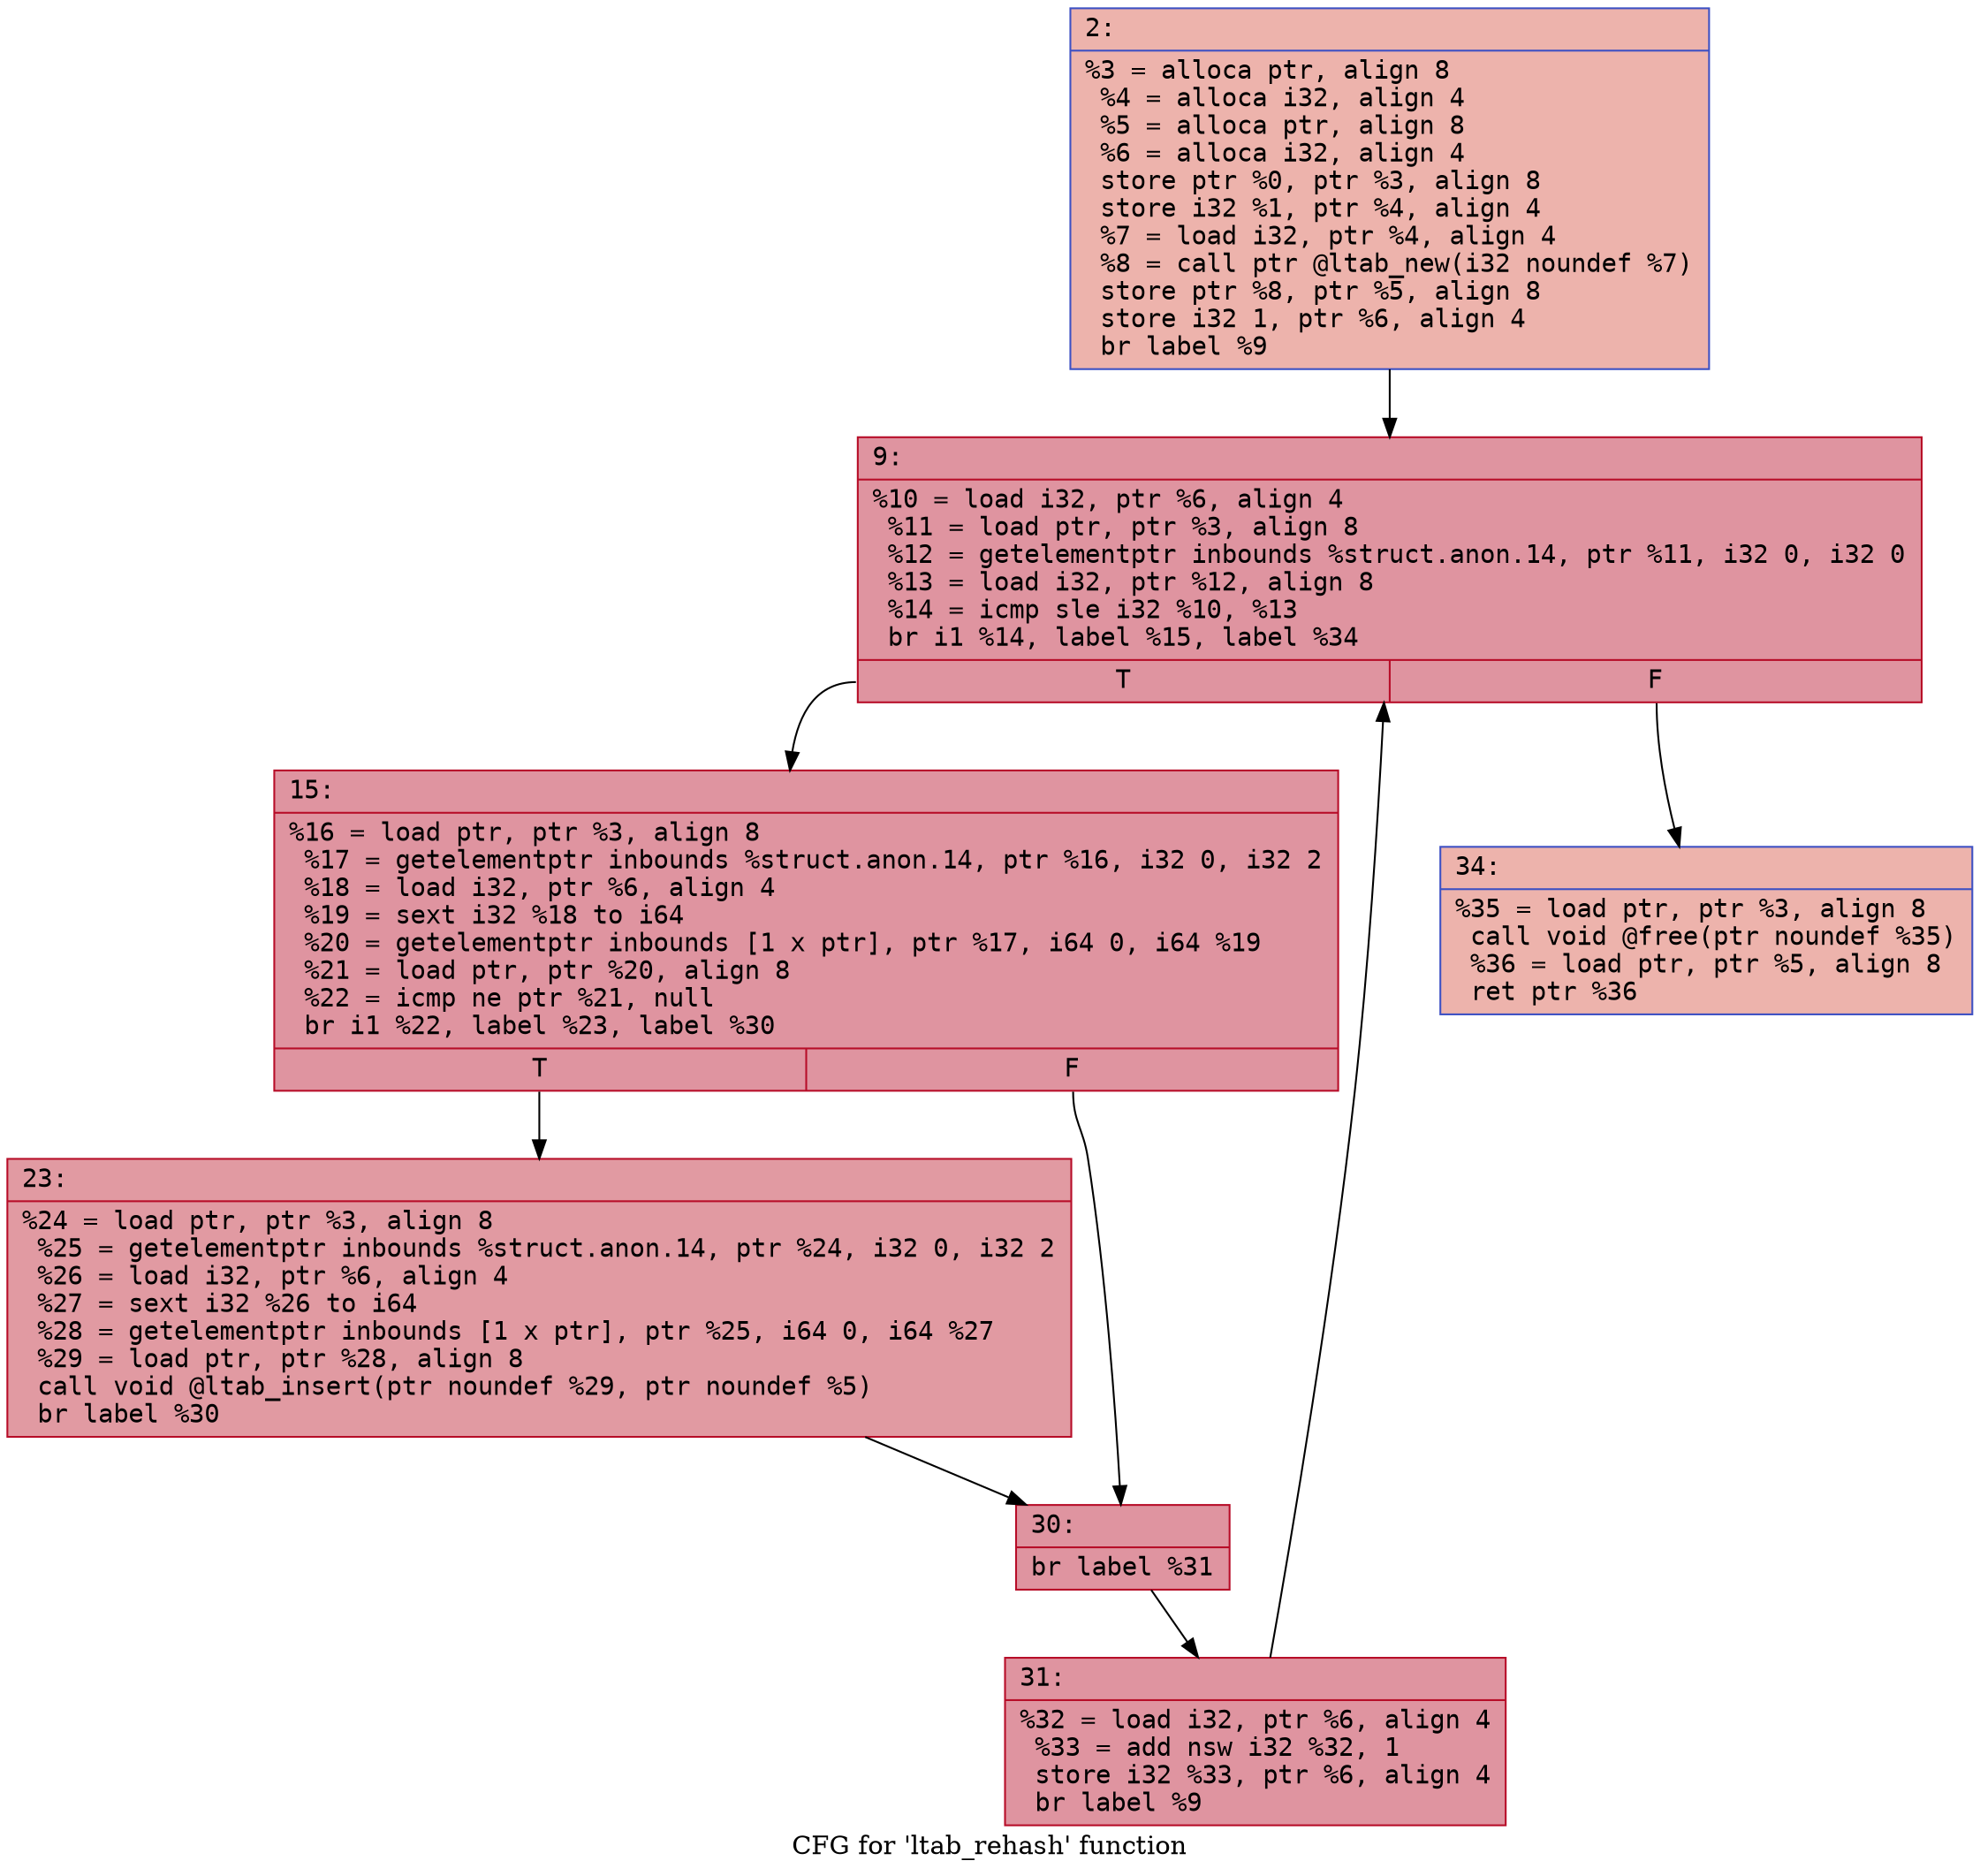digraph "CFG for 'ltab_rehash' function" {
	label="CFG for 'ltab_rehash' function";

	Node0x60000218c960 [shape=record,color="#3d50c3ff", style=filled, fillcolor="#d6524470" fontname="Courier",label="{2:\l|  %3 = alloca ptr, align 8\l  %4 = alloca i32, align 4\l  %5 = alloca ptr, align 8\l  %6 = alloca i32, align 4\l  store ptr %0, ptr %3, align 8\l  store i32 %1, ptr %4, align 4\l  %7 = load i32, ptr %4, align 4\l  %8 = call ptr @ltab_new(i32 noundef %7)\l  store ptr %8, ptr %5, align 8\l  store i32 1, ptr %6, align 4\l  br label %9\l}"];
	Node0x60000218c960 -> Node0x60000218caf0[tooltip="2 -> 9\nProbability 100.00%" ];
	Node0x60000218caf0 [shape=record,color="#b70d28ff", style=filled, fillcolor="#b70d2870" fontname="Courier",label="{9:\l|  %10 = load i32, ptr %6, align 4\l  %11 = load ptr, ptr %3, align 8\l  %12 = getelementptr inbounds %struct.anon.14, ptr %11, i32 0, i32 0\l  %13 = load i32, ptr %12, align 8\l  %14 = icmp sle i32 %10, %13\l  br i1 %14, label %15, label %34\l|{<s0>T|<s1>F}}"];
	Node0x60000218caf0:s0 -> Node0x60000218cb40[tooltip="9 -> 15\nProbability 96.88%" ];
	Node0x60000218caf0:s1 -> Node0x60000218cc80[tooltip="9 -> 34\nProbability 3.12%" ];
	Node0x60000218cb40 [shape=record,color="#b70d28ff", style=filled, fillcolor="#b70d2870" fontname="Courier",label="{15:\l|  %16 = load ptr, ptr %3, align 8\l  %17 = getelementptr inbounds %struct.anon.14, ptr %16, i32 0, i32 2\l  %18 = load i32, ptr %6, align 4\l  %19 = sext i32 %18 to i64\l  %20 = getelementptr inbounds [1 x ptr], ptr %17, i64 0, i64 %19\l  %21 = load ptr, ptr %20, align 8\l  %22 = icmp ne ptr %21, null\l  br i1 %22, label %23, label %30\l|{<s0>T|<s1>F}}"];
	Node0x60000218cb40:s0 -> Node0x60000218cb90[tooltip="15 -> 23\nProbability 62.50%" ];
	Node0x60000218cb40:s1 -> Node0x60000218cbe0[tooltip="15 -> 30\nProbability 37.50%" ];
	Node0x60000218cb90 [shape=record,color="#b70d28ff", style=filled, fillcolor="#bb1b2c70" fontname="Courier",label="{23:\l|  %24 = load ptr, ptr %3, align 8\l  %25 = getelementptr inbounds %struct.anon.14, ptr %24, i32 0, i32 2\l  %26 = load i32, ptr %6, align 4\l  %27 = sext i32 %26 to i64\l  %28 = getelementptr inbounds [1 x ptr], ptr %25, i64 0, i64 %27\l  %29 = load ptr, ptr %28, align 8\l  call void @ltab_insert(ptr noundef %29, ptr noundef %5)\l  br label %30\l}"];
	Node0x60000218cb90 -> Node0x60000218cbe0[tooltip="23 -> 30\nProbability 100.00%" ];
	Node0x60000218cbe0 [shape=record,color="#b70d28ff", style=filled, fillcolor="#b70d2870" fontname="Courier",label="{30:\l|  br label %31\l}"];
	Node0x60000218cbe0 -> Node0x60000218cc30[tooltip="30 -> 31\nProbability 100.00%" ];
	Node0x60000218cc30 [shape=record,color="#b70d28ff", style=filled, fillcolor="#b70d2870" fontname="Courier",label="{31:\l|  %32 = load i32, ptr %6, align 4\l  %33 = add nsw i32 %32, 1\l  store i32 %33, ptr %6, align 4\l  br label %9\l}"];
	Node0x60000218cc30 -> Node0x60000218caf0[tooltip="31 -> 9\nProbability 100.00%" ];
	Node0x60000218cc80 [shape=record,color="#3d50c3ff", style=filled, fillcolor="#d6524470" fontname="Courier",label="{34:\l|  %35 = load ptr, ptr %3, align 8\l  call void @free(ptr noundef %35)\l  %36 = load ptr, ptr %5, align 8\l  ret ptr %36\l}"];
}
